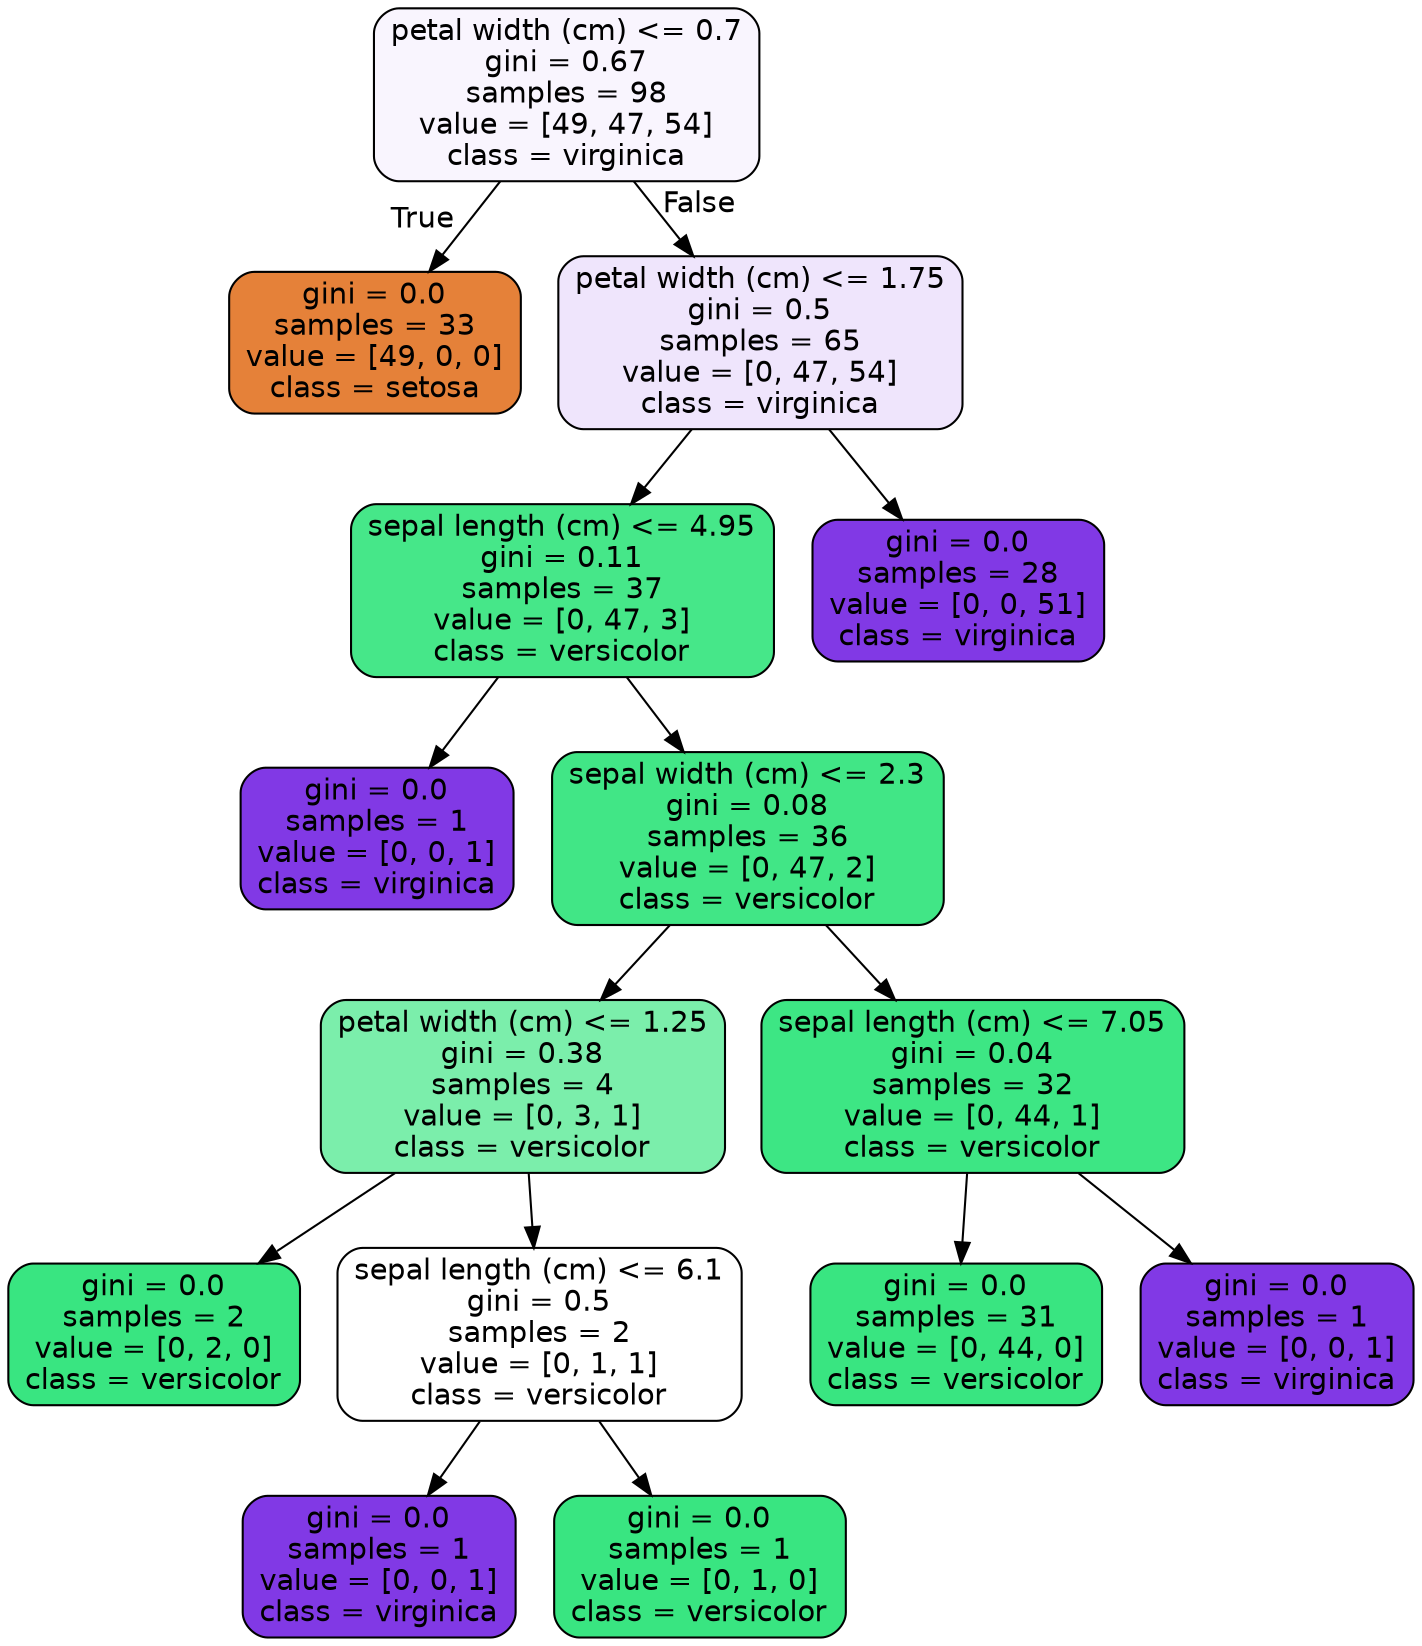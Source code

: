 digraph Tree {
node [shape=box, style="filled, rounded", color="black", fontname=helvetica] ;
edge [fontname=helvetica] ;
0 [label="petal width (cm) <= 0.7\ngini = 0.67\nsamples = 98\nvalue = [49, 47, 54]\nclass = virginica", fillcolor="#f9f5fe"] ;
1 [label="gini = 0.0\nsamples = 33\nvalue = [49, 0, 0]\nclass = setosa", fillcolor="#e58139"] ;
0 -> 1 [labeldistance=2.5, labelangle=45, headlabel="True"] ;
2 [label="petal width (cm) <= 1.75\ngini = 0.5\nsamples = 65\nvalue = [0, 47, 54]\nclass = virginica", fillcolor="#efe5fc"] ;
0 -> 2 [labeldistance=2.5, labelangle=-45, headlabel="False"] ;
3 [label="sepal length (cm) <= 4.95\ngini = 0.11\nsamples = 37\nvalue = [0, 47, 3]\nclass = versicolor", fillcolor="#46e789"] ;
2 -> 3 ;
4 [label="gini = 0.0\nsamples = 1\nvalue = [0, 0, 1]\nclass = virginica", fillcolor="#8139e5"] ;
3 -> 4 ;
5 [label="sepal width (cm) <= 2.3\ngini = 0.08\nsamples = 36\nvalue = [0, 47, 2]\nclass = versicolor", fillcolor="#41e686"] ;
3 -> 5 ;
6 [label="petal width (cm) <= 1.25\ngini = 0.38\nsamples = 4\nvalue = [0, 3, 1]\nclass = versicolor", fillcolor="#7beeab"] ;
5 -> 6 ;
7 [label="gini = 0.0\nsamples = 2\nvalue = [0, 2, 0]\nclass = versicolor", fillcolor="#39e581"] ;
6 -> 7 ;
8 [label="sepal length (cm) <= 6.1\ngini = 0.5\nsamples = 2\nvalue = [0, 1, 1]\nclass = versicolor", fillcolor="#ffffff"] ;
6 -> 8 ;
9 [label="gini = 0.0\nsamples = 1\nvalue = [0, 0, 1]\nclass = virginica", fillcolor="#8139e5"] ;
8 -> 9 ;
10 [label="gini = 0.0\nsamples = 1\nvalue = [0, 1, 0]\nclass = versicolor", fillcolor="#39e581"] ;
8 -> 10 ;
11 [label="sepal length (cm) <= 7.05\ngini = 0.04\nsamples = 32\nvalue = [0, 44, 1]\nclass = versicolor", fillcolor="#3de684"] ;
5 -> 11 ;
12 [label="gini = 0.0\nsamples = 31\nvalue = [0, 44, 0]\nclass = versicolor", fillcolor="#39e581"] ;
11 -> 12 ;
13 [label="gini = 0.0\nsamples = 1\nvalue = [0, 0, 1]\nclass = virginica", fillcolor="#8139e5"] ;
11 -> 13 ;
14 [label="gini = 0.0\nsamples = 28\nvalue = [0, 0, 51]\nclass = virginica", fillcolor="#8139e5"] ;
2 -> 14 ;
}